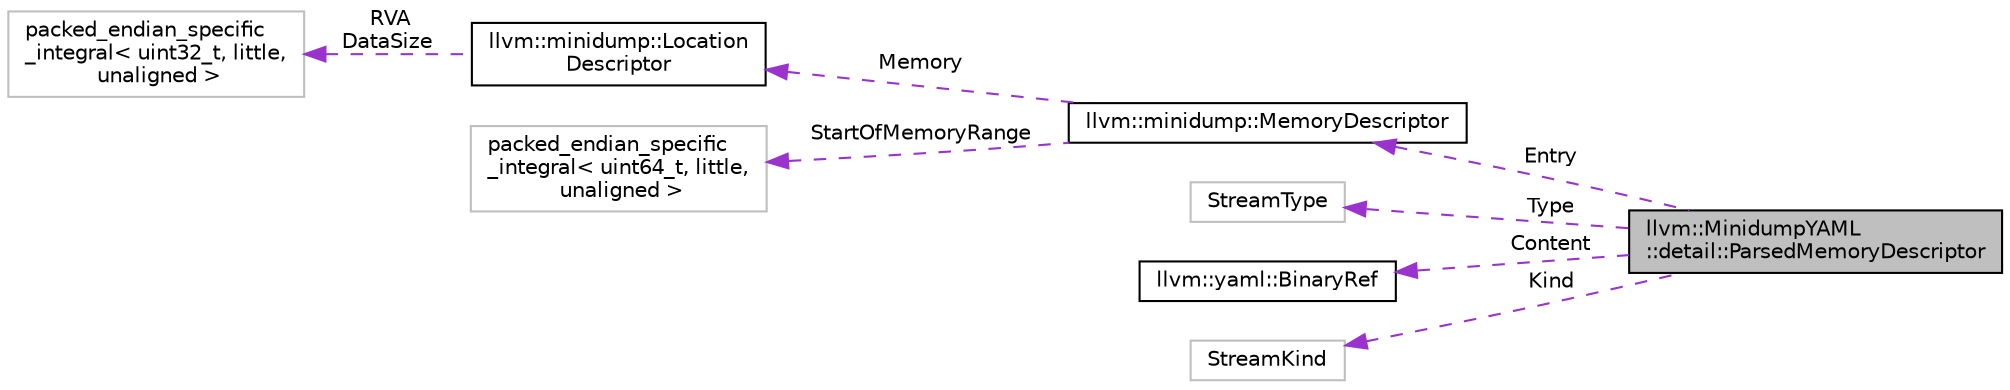 digraph "llvm::MinidumpYAML::detail::ParsedMemoryDescriptor"
{
 // LATEX_PDF_SIZE
  bgcolor="transparent";
  edge [fontname="Helvetica",fontsize="10",labelfontname="Helvetica",labelfontsize="10"];
  node [fontname="Helvetica",fontsize="10",shape=record];
  rankdir="LR";
  Node1 [label="llvm::MinidumpYAML\l::detail::ParsedMemoryDescriptor",height=0.2,width=0.4,color="black", fillcolor="grey75", style="filled", fontcolor="black",tooltip="A structure containing all data describing a single memory region."];
  Node2 -> Node1 [dir="back",color="darkorchid3",fontsize="10",style="dashed",label=" Entry" ,fontname="Helvetica"];
  Node2 [label="llvm::minidump::MemoryDescriptor",height=0.2,width=0.4,color="black",URL="$structllvm_1_1minidump_1_1MemoryDescriptor.html",tooltip="Describes a single memory range (both its VM address and where to find it in the file) of the process..."];
  Node3 -> Node2 [dir="back",color="darkorchid3",fontsize="10",style="dashed",label=" Memory" ,fontname="Helvetica"];
  Node3 [label="llvm::minidump::Location\lDescriptor",height=0.2,width=0.4,color="black",URL="$structllvm_1_1minidump_1_1LocationDescriptor.html",tooltip="Specifies the location (and size) of various objects in the minidump file."];
  Node4 -> Node3 [dir="back",color="darkorchid3",fontsize="10",style="dashed",label=" RVA\nDataSize" ,fontname="Helvetica"];
  Node4 [label="packed_endian_specific\l_integral\< uint32_t, little,\l unaligned \>",height=0.2,width=0.4,color="grey75",tooltip=" "];
  Node5 -> Node2 [dir="back",color="darkorchid3",fontsize="10",style="dashed",label=" StartOfMemoryRange" ,fontname="Helvetica"];
  Node5 [label="packed_endian_specific\l_integral\< uint64_t, little,\l unaligned \>",height=0.2,width=0.4,color="grey75",tooltip=" "];
  Node6 -> Node1 [dir="back",color="darkorchid3",fontsize="10",style="dashed",label=" Type" ,fontname="Helvetica"];
  Node6 [label="StreamType",height=0.2,width=0.4,color="grey75",tooltip=" "];
  Node7 -> Node1 [dir="back",color="darkorchid3",fontsize="10",style="dashed",label=" Content" ,fontname="Helvetica"];
  Node7 [label="llvm::yaml::BinaryRef",height=0.2,width=0.4,color="black",URL="$classllvm_1_1yaml_1_1BinaryRef.html",tooltip="Specialized YAMLIO scalar type for representing a binary blob."];
  Node8 -> Node1 [dir="back",color="darkorchid3",fontsize="10",style="dashed",label=" Kind" ,fontname="Helvetica"];
  Node8 [label="StreamKind",height=0.2,width=0.4,color="grey75",tooltip=" "];
}
